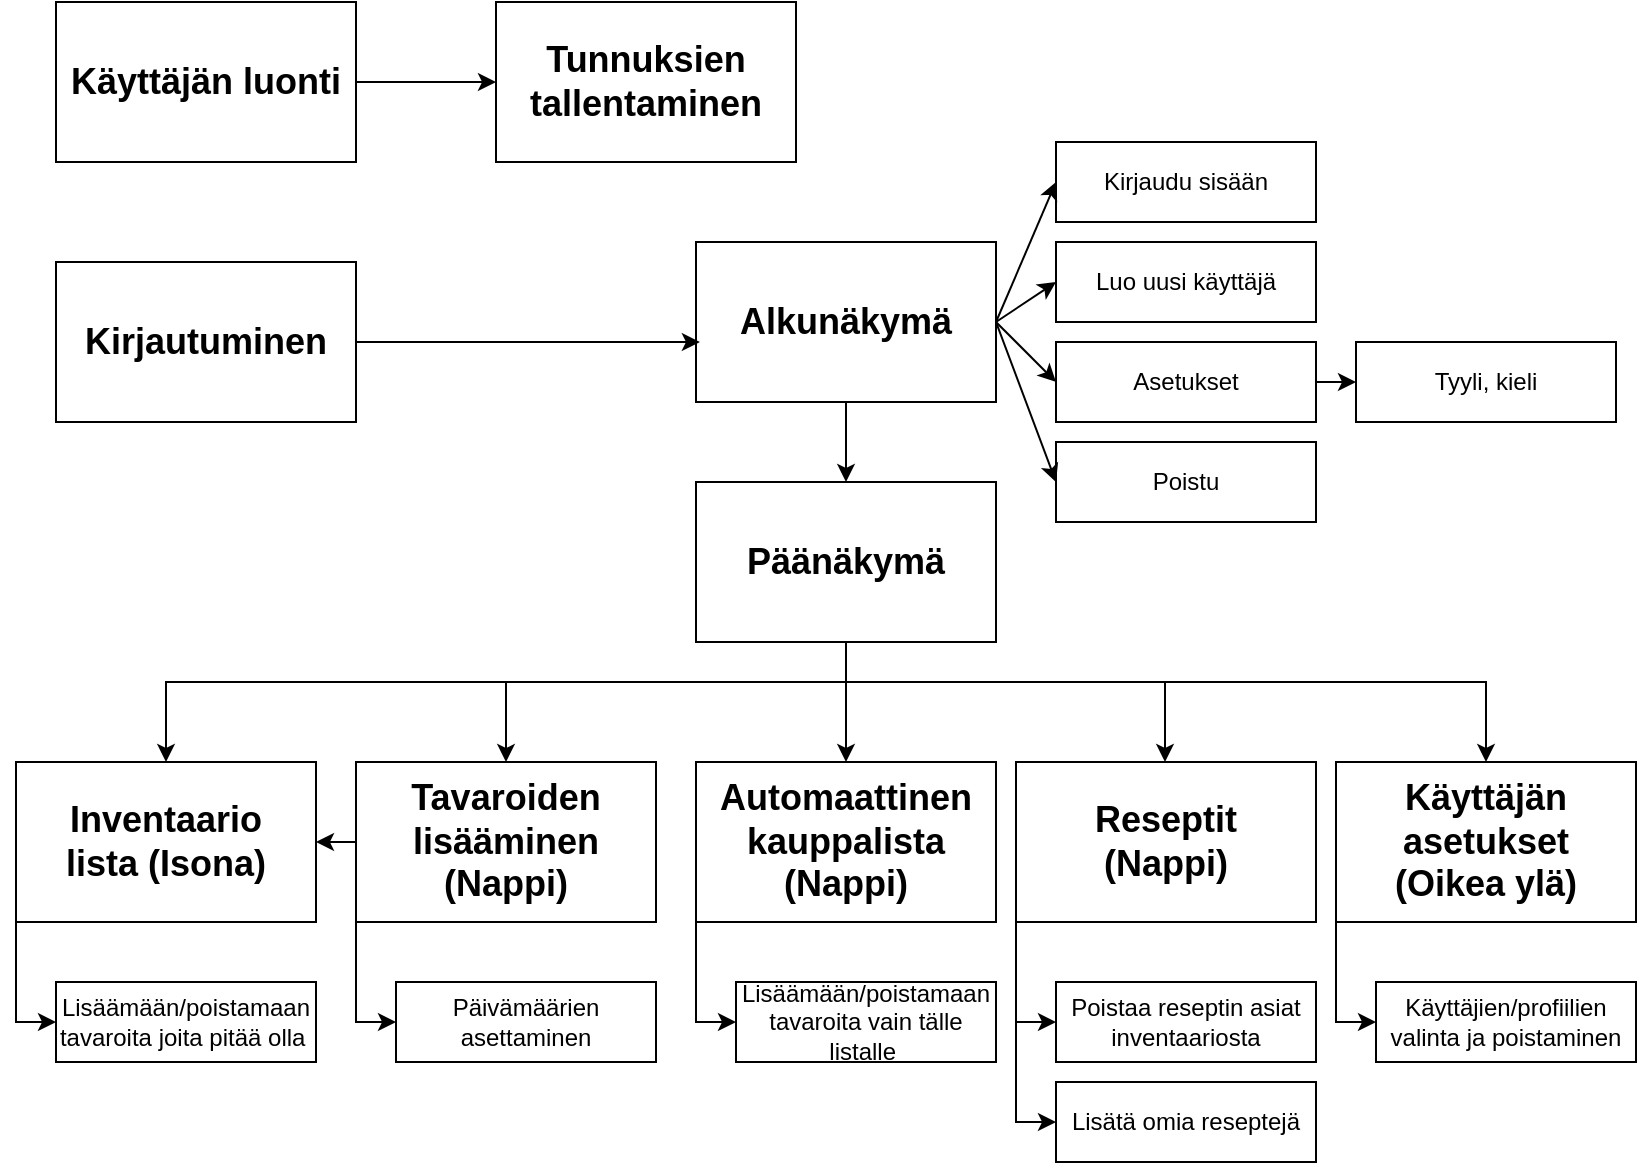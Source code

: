 <mxfile version="20.8.13" type="device"><diagram name="Sivu-1" id="WzmtP1FgJAinTLJDDpkB"><mxGraphModel dx="1290" dy="623" grid="1" gridSize="10" guides="1" tooltips="1" connect="1" arrows="1" fold="1" page="1" pageScale="1" pageWidth="827" pageHeight="1169" math="0" shadow="0"><root><mxCell id="0"/><mxCell id="1" parent="0"/><mxCell id="8H-dkHdZ-GVCBqIBckkS-2" value="&lt;font style=&quot;font-size: 18px;&quot;&gt;&lt;b&gt;Kirjautuminen&lt;/b&gt;&lt;/font&gt;" style="rounded=0;whiteSpace=wrap;html=1;" parent="1" vertex="1"><mxGeometry x="30" y="150" width="150" height="80" as="geometry"/></mxCell><mxCell id="8H-dkHdZ-GVCBqIBckkS-3" value="&lt;font style=&quot;font-size: 18px;&quot;&gt;&lt;b&gt;Käyttäjän luonti&lt;/b&gt;&lt;/font&gt;" style="rounded=0;whiteSpace=wrap;html=1;" parent="1" vertex="1"><mxGeometry x="30" y="20" width="150" height="80" as="geometry"/></mxCell><mxCell id="8H-dkHdZ-GVCBqIBckkS-7" value="&lt;span style=&quot;font-size: 18px;&quot;&gt;&lt;b&gt;Tunnuksien tallentaminen&lt;/b&gt;&lt;/span&gt;" style="rounded=0;whiteSpace=wrap;html=1;" parent="1" vertex="1"><mxGeometry x="250" y="20" width="150" height="80" as="geometry"/></mxCell><mxCell id="8H-dkHdZ-GVCBqIBckkS-8" value="" style="endArrow=classic;html=1;rounded=0;fontSize=18;exitX=1;exitY=0.5;exitDx=0;exitDy=0;entryX=0;entryY=0.5;entryDx=0;entryDy=0;" parent="1" source="8H-dkHdZ-GVCBqIBckkS-3" target="8H-dkHdZ-GVCBqIBckkS-7" edge="1"><mxGeometry width="50" height="50" relative="1" as="geometry"><mxPoint x="370" y="290" as="sourcePoint"/><mxPoint x="420" y="240" as="targetPoint"/></mxGeometry></mxCell><mxCell id="8H-dkHdZ-GVCBqIBckkS-9" value="&lt;span style=&quot;font-size: 18px;&quot;&gt;&lt;b&gt;Päänäkymä&lt;/b&gt;&lt;/span&gt;" style="rounded=0;whiteSpace=wrap;html=1;" parent="1" vertex="1"><mxGeometry x="350" y="260" width="150" height="80" as="geometry"/></mxCell><mxCell id="8H-dkHdZ-GVCBqIBckkS-10" value="" style="endArrow=classic;html=1;rounded=0;fontSize=18;exitX=1;exitY=0.5;exitDx=0;exitDy=0;entryX=0.5;entryY=0;entryDx=0;entryDy=0;" parent="1" source="8H-dkHdZ-GVCBqIBckkS-2" target="8H-dkHdZ-GVCBqIBckkS-9" edge="1"><mxGeometry width="50" height="50" relative="1" as="geometry"><mxPoint x="390" y="210" as="sourcePoint"/><mxPoint x="440" y="160" as="targetPoint"/><Array as="points"><mxPoint x="425" y="190"/></Array></mxGeometry></mxCell><mxCell id="8H-dkHdZ-GVCBqIBckkS-11" value="&lt;span style=&quot;font-size: 18px;&quot;&gt;&lt;b&gt;Käyttäjän asetukset&lt;br&gt;(Oikea ylä)&lt;br&gt;&lt;/b&gt;&lt;/span&gt;" style="rounded=0;whiteSpace=wrap;html=1;" parent="1" vertex="1"><mxGeometry x="670" y="400" width="150" height="80" as="geometry"/></mxCell><mxCell id="8H-dkHdZ-GVCBqIBckkS-12" value="&lt;span style=&quot;font-size: 18px;&quot;&gt;&lt;b&gt;Inventaario&lt;br&gt;lista (Isona)&lt;br&gt;&lt;/b&gt;&lt;/span&gt;" style="rounded=0;whiteSpace=wrap;html=1;" parent="1" vertex="1"><mxGeometry x="10" y="400" width="150" height="80" as="geometry"/></mxCell><mxCell id="8H-dkHdZ-GVCBqIBckkS-13" value="Lisäämään/poistamaan&lt;br&gt;tavaroita joita pitää olla&amp;nbsp;" style="rounded=0;whiteSpace=wrap;html=1;" parent="1" vertex="1"><mxGeometry x="30" y="510" width="130" height="40" as="geometry"/></mxCell><mxCell id="8H-dkHdZ-GVCBqIBckkS-14" value="" style="endArrow=classic;html=1;rounded=0;fontSize=18;exitX=0;exitY=1;exitDx=0;exitDy=0;entryX=0;entryY=0.5;entryDx=0;entryDy=0;" parent="1" source="8H-dkHdZ-GVCBqIBckkS-12" target="8H-dkHdZ-GVCBqIBckkS-13" edge="1"><mxGeometry width="50" height="50" relative="1" as="geometry"><mxPoint x="410" y="510" as="sourcePoint"/><mxPoint x="10" y="530" as="targetPoint"/><Array as="points"><mxPoint x="10" y="530"/></Array></mxGeometry></mxCell><mxCell id="8H-dkHdZ-GVCBqIBckkS-15" value="" style="endArrow=classic;html=1;rounded=0;fontSize=18;exitX=0.5;exitY=1;exitDx=0;exitDy=0;entryX=0.5;entryY=0;entryDx=0;entryDy=0;" parent="1" source="8H-dkHdZ-GVCBqIBckkS-9" target="8H-dkHdZ-GVCBqIBckkS-12" edge="1"><mxGeometry width="50" height="50" relative="1" as="geometry"><mxPoint x="410" y="510" as="sourcePoint"/><mxPoint x="460" y="460" as="targetPoint"/><Array as="points"><mxPoint x="425" y="360"/><mxPoint x="85" y="360"/></Array></mxGeometry></mxCell><mxCell id="8H-dkHdZ-GVCBqIBckkS-16" value="" style="endArrow=classic;html=1;rounded=0;fontSize=18;entryX=0.5;entryY=0;entryDx=0;entryDy=0;" parent="1" target="8H-dkHdZ-GVCBqIBckkS-11" edge="1"><mxGeometry width="50" height="50" relative="1" as="geometry"><mxPoint x="420" y="360" as="sourcePoint"/><mxPoint x="460" y="460" as="targetPoint"/><Array as="points"><mxPoint x="745" y="360"/></Array></mxGeometry></mxCell><mxCell id="8H-dkHdZ-GVCBqIBckkS-17" value="&lt;span style=&quot;font-size: 18px;&quot;&gt;&lt;b&gt;Tavaroiden lisääminen&lt;br&gt;(Nappi)&lt;br&gt;&lt;/b&gt;&lt;/span&gt;" style="rounded=0;whiteSpace=wrap;html=1;" parent="1" vertex="1"><mxGeometry x="180" y="400" width="150" height="80" as="geometry"/></mxCell><mxCell id="8H-dkHdZ-GVCBqIBckkS-18" value="" style="endArrow=classic;html=1;rounded=0;fontSize=18;entryX=0.5;entryY=0;entryDx=0;entryDy=0;" parent="1" target="8H-dkHdZ-GVCBqIBckkS-17" edge="1"><mxGeometry width="50" height="50" relative="1" as="geometry"><mxPoint x="255" y="360" as="sourcePoint"/><mxPoint x="460" y="460" as="targetPoint"/></mxGeometry></mxCell><mxCell id="8H-dkHdZ-GVCBqIBckkS-19" value="" style="endArrow=classic;html=1;rounded=0;fontSize=18;entryX=1;entryY=0.5;entryDx=0;entryDy=0;exitX=0;exitY=0.5;exitDx=0;exitDy=0;" parent="1" source="8H-dkHdZ-GVCBqIBckkS-17" target="8H-dkHdZ-GVCBqIBckkS-12" edge="1"><mxGeometry width="50" height="50" relative="1" as="geometry"><mxPoint x="410" y="510" as="sourcePoint"/><mxPoint x="460" y="460" as="targetPoint"/></mxGeometry></mxCell><mxCell id="8H-dkHdZ-GVCBqIBckkS-21" value="&lt;span style=&quot;font-size: 18px;&quot;&gt;&lt;b&gt;Automaattinen&lt;br&gt;kauppalista&lt;br&gt;(Nappi)&lt;br&gt;&lt;/b&gt;&lt;/span&gt;" style="rounded=0;whiteSpace=wrap;html=1;" parent="1" vertex="1"><mxGeometry x="350" y="400" width="150" height="80" as="geometry"/></mxCell><mxCell id="8H-dkHdZ-GVCBqIBckkS-22" value="Lisäämään/poistamaan&lt;br&gt;tavaroita vain tälle listalle&amp;nbsp;" style="rounded=0;whiteSpace=wrap;html=1;" parent="1" vertex="1"><mxGeometry x="370" y="510" width="130" height="40" as="geometry"/></mxCell><mxCell id="8H-dkHdZ-GVCBqIBckkS-23" value="" style="endArrow=classic;html=1;rounded=0;fontSize=18;exitX=0;exitY=1;exitDx=0;exitDy=0;entryX=0;entryY=0.5;entryDx=0;entryDy=0;" parent="1" edge="1"><mxGeometry width="50" height="50" relative="1" as="geometry"><mxPoint x="350" y="480" as="sourcePoint"/><mxPoint x="370" y="530" as="targetPoint"/><Array as="points"><mxPoint x="350" y="530"/></Array></mxGeometry></mxCell><mxCell id="8H-dkHdZ-GVCBqIBckkS-24" value="" style="endArrow=classic;html=1;rounded=0;fontSize=18;entryX=0.5;entryY=0;entryDx=0;entryDy=0;" parent="1" target="8H-dkHdZ-GVCBqIBckkS-21" edge="1"><mxGeometry width="50" height="50" relative="1" as="geometry"><mxPoint x="425" y="360" as="sourcePoint"/><mxPoint x="500" y="380" as="targetPoint"/></mxGeometry></mxCell><mxCell id="_WVBxUeFCJ0J1nZBAnd--1" value="Päivämäärien asettaminen" style="rounded=0;whiteSpace=wrap;html=1;" parent="1" vertex="1"><mxGeometry x="200" y="510" width="130" height="40" as="geometry"/></mxCell><mxCell id="_WVBxUeFCJ0J1nZBAnd--2" value="" style="endArrow=classic;html=1;rounded=0;fontSize=18;exitX=0;exitY=1;exitDx=0;exitDy=0;entryX=0;entryY=0.5;entryDx=0;entryDy=0;" parent="1" edge="1"><mxGeometry width="50" height="50" relative="1" as="geometry"><mxPoint x="180" y="480" as="sourcePoint"/><mxPoint x="200" y="530" as="targetPoint"/><Array as="points"><mxPoint x="180" y="530"/></Array></mxGeometry></mxCell><mxCell id="_WVBxUeFCJ0J1nZBAnd--3" value="&lt;font style=&quot;font-size: 18px;&quot;&gt;&lt;b&gt;Reseptit&lt;/b&gt;&lt;/font&gt;&lt;br&gt;&lt;b style=&quot;border-color: var(--border-color); font-size: 18px;&quot;&gt;(Nappi)&lt;/b&gt;&lt;span style=&quot;font-size: 18px;&quot;&gt;&lt;b&gt;&lt;br&gt;&lt;/b&gt;&lt;/span&gt;" style="rounded=0;whiteSpace=wrap;html=1;" parent="1" vertex="1"><mxGeometry x="510" y="400" width="150" height="80" as="geometry"/></mxCell><mxCell id="_WVBxUeFCJ0J1nZBAnd--4" value="" style="endArrow=classic;html=1;rounded=0;fontSize=18;entryX=0.5;entryY=0;entryDx=0;entryDy=0;" parent="1" edge="1"><mxGeometry width="50" height="50" relative="1" as="geometry"><mxPoint x="584.5" y="360" as="sourcePoint"/><mxPoint x="584.5" y="400" as="targetPoint"/></mxGeometry></mxCell><mxCell id="_WVBxUeFCJ0J1nZBAnd--5" value="Poistaa reseptin asiat&lt;br&gt;inventaariosta" style="rounded=0;whiteSpace=wrap;html=1;" parent="1" vertex="1"><mxGeometry x="530" y="510" width="130" height="40" as="geometry"/></mxCell><mxCell id="_WVBxUeFCJ0J1nZBAnd--6" value="" style="endArrow=classic;html=1;rounded=0;fontSize=18;exitX=0;exitY=1;exitDx=0;exitDy=0;entryX=0;entryY=0.5;entryDx=0;entryDy=0;" parent="1" edge="1"><mxGeometry width="50" height="50" relative="1" as="geometry"><mxPoint x="510" y="480" as="sourcePoint"/><mxPoint x="530" y="530" as="targetPoint"/><Array as="points"><mxPoint x="510" y="530"/></Array></mxGeometry></mxCell><mxCell id="_WVBxUeFCJ0J1nZBAnd--7" value="Lisätä omia reseptejä" style="rounded=0;whiteSpace=wrap;html=1;" parent="1" vertex="1"><mxGeometry x="530" y="560" width="130" height="40" as="geometry"/></mxCell><mxCell id="_WVBxUeFCJ0J1nZBAnd--8" value="" style="endArrow=classic;html=1;rounded=0;fontSize=18;exitX=0;exitY=1;exitDx=0;exitDy=0;entryX=0;entryY=0.5;entryDx=0;entryDy=0;" parent="1" edge="1"><mxGeometry width="50" height="50" relative="1" as="geometry"><mxPoint x="510" y="530" as="sourcePoint"/><mxPoint x="530" y="580" as="targetPoint"/><Array as="points"><mxPoint x="510" y="580"/></Array></mxGeometry></mxCell><mxCell id="_WVBxUeFCJ0J1nZBAnd--9" value="Käyttäjien/profiilien valinta ja poistaminen" style="rounded=0;whiteSpace=wrap;html=1;" parent="1" vertex="1"><mxGeometry x="690" y="510" width="130" height="40" as="geometry"/></mxCell><mxCell id="_WVBxUeFCJ0J1nZBAnd--10" value="" style="endArrow=classic;html=1;rounded=0;fontSize=18;exitX=0;exitY=1;exitDx=0;exitDy=0;entryX=0;entryY=0.5;entryDx=0;entryDy=0;" parent="1" edge="1"><mxGeometry width="50" height="50" relative="1" as="geometry"><mxPoint x="670" y="480" as="sourcePoint"/><mxPoint x="690" y="530" as="targetPoint"/><Array as="points"><mxPoint x="670" y="530"/></Array></mxGeometry></mxCell><mxCell id="_WVBxUeFCJ0J1nZBAnd--11" value="&lt;span style=&quot;font-size: 18px;&quot;&gt;&lt;b&gt;Alkunäkymä&lt;/b&gt;&lt;/span&gt;" style="rounded=0;whiteSpace=wrap;html=1;" parent="1" vertex="1"><mxGeometry x="350" y="140" width="150" height="80" as="geometry"/></mxCell><mxCell id="_WVBxUeFCJ0J1nZBAnd--12" value="Kirjaudu sisään" style="rounded=0;whiteSpace=wrap;html=1;" parent="1" vertex="1"><mxGeometry x="530" y="90" width="130" height="40" as="geometry"/></mxCell><mxCell id="_WVBxUeFCJ0J1nZBAnd--13" value="Luo uusi käyttäjä" style="rounded=0;whiteSpace=wrap;html=1;" parent="1" vertex="1"><mxGeometry x="530" y="140" width="130" height="40" as="geometry"/></mxCell><mxCell id="_WVBxUeFCJ0J1nZBAnd--14" value="Asetukset" style="rounded=0;whiteSpace=wrap;html=1;" parent="1" vertex="1"><mxGeometry x="530" y="190" width="130" height="40" as="geometry"/></mxCell><mxCell id="_WVBxUeFCJ0J1nZBAnd--15" value="Poistu" style="rounded=0;whiteSpace=wrap;html=1;" parent="1" vertex="1"><mxGeometry x="530" y="240" width="130" height="40" as="geometry"/></mxCell><mxCell id="_WVBxUeFCJ0J1nZBAnd--16" value="Tyyli, kieli" style="rounded=0;whiteSpace=wrap;html=1;" parent="1" vertex="1"><mxGeometry x="680" y="190" width="130" height="40" as="geometry"/></mxCell><mxCell id="_WVBxUeFCJ0J1nZBAnd--17" value="" style="endArrow=classic;html=1;rounded=0;exitX=1;exitY=0.5;exitDx=0;exitDy=0;entryX=0;entryY=0.5;entryDx=0;entryDy=0;" parent="1" source="_WVBxUeFCJ0J1nZBAnd--11" target="_WVBxUeFCJ0J1nZBAnd--14" edge="1"><mxGeometry width="50" height="50" relative="1" as="geometry"><mxPoint x="390" y="380" as="sourcePoint"/><mxPoint x="440" y="330" as="targetPoint"/><Array as="points"/></mxGeometry></mxCell><mxCell id="_WVBxUeFCJ0J1nZBAnd--18" value="" style="endArrow=classic;html=1;rounded=0;entryX=0.013;entryY=0.625;entryDx=0;entryDy=0;entryPerimeter=0;" parent="1" target="_WVBxUeFCJ0J1nZBAnd--11" edge="1"><mxGeometry width="50" height="50" relative="1" as="geometry"><mxPoint x="270" y="190" as="sourcePoint"/><mxPoint x="540" y="220" as="targetPoint"/><Array as="points"/></mxGeometry></mxCell><mxCell id="_WVBxUeFCJ0J1nZBAnd--19" value="" style="endArrow=classic;html=1;rounded=0;exitX=1;exitY=0.5;exitDx=0;exitDy=0;" parent="1" source="_WVBxUeFCJ0J1nZBAnd--11" edge="1"><mxGeometry width="50" height="50" relative="1" as="geometry"><mxPoint x="480" y="310" as="sourcePoint"/><mxPoint x="530" y="260" as="targetPoint"/></mxGeometry></mxCell><mxCell id="_WVBxUeFCJ0J1nZBAnd--20" value="" style="endArrow=classic;html=1;rounded=0;exitX=1;exitY=0.5;exitDx=0;exitDy=0;" parent="1" source="_WVBxUeFCJ0J1nZBAnd--11" edge="1"><mxGeometry width="50" height="50" relative="1" as="geometry"><mxPoint x="480" y="160" as="sourcePoint"/><mxPoint x="530" y="110" as="targetPoint"/></mxGeometry></mxCell><mxCell id="_WVBxUeFCJ0J1nZBAnd--21" value="" style="endArrow=classic;html=1;rounded=0;exitX=1;exitY=0.5;exitDx=0;exitDy=0;" parent="1" source="_WVBxUeFCJ0J1nZBAnd--11" edge="1"><mxGeometry width="50" height="50" relative="1" as="geometry"><mxPoint x="480" y="210" as="sourcePoint"/><mxPoint x="530" y="160" as="targetPoint"/></mxGeometry></mxCell><mxCell id="_WVBxUeFCJ0J1nZBAnd--22" value="" style="endArrow=classic;html=1;rounded=0;exitX=1;exitY=0.5;exitDx=0;exitDy=0;" parent="1" source="_WVBxUeFCJ0J1nZBAnd--14" edge="1"><mxGeometry width="50" height="50" relative="1" as="geometry"><mxPoint x="630" y="260" as="sourcePoint"/><mxPoint x="680" y="210" as="targetPoint"/></mxGeometry></mxCell></root></mxGraphModel></diagram></mxfile>